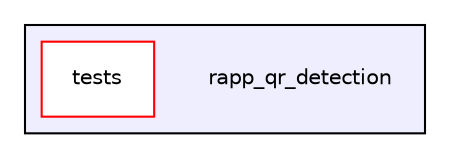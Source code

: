 digraph "/home/travis/rapp_temp/rapp-platform/rapp_qr_detection" {
  compound=true
  node [ fontsize="10", fontname="Helvetica"];
  edge [ labelfontsize="10", labelfontname="Helvetica"];
  subgraph clusterdir_d97b961c7effc8fa5bd9e6eb075f055a {
    graph [ bgcolor="#eeeeff", pencolor="black", label="" URL="dir_d97b961c7effc8fa5bd9e6eb075f055a.html"];
    dir_d97b961c7effc8fa5bd9e6eb075f055a [shape=plaintext label="rapp_qr_detection"];
    dir_23986db7243674102e5f1ee3b8a18e1d [shape=box label="tests" color="red" fillcolor="white" style="filled" URL="dir_23986db7243674102e5f1ee3b8a18e1d.html"];
  }
}
